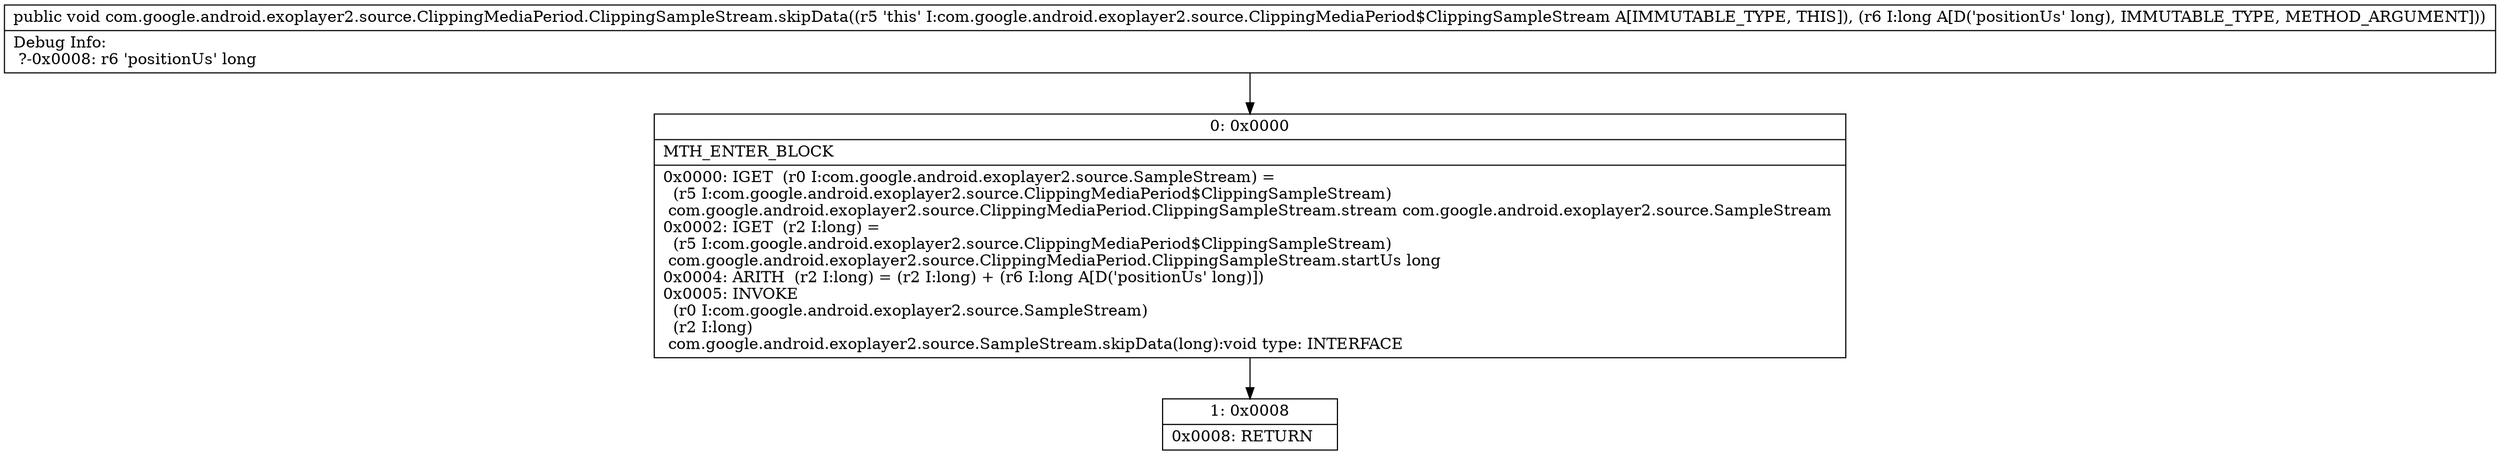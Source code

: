 digraph "CFG forcom.google.android.exoplayer2.source.ClippingMediaPeriod.ClippingSampleStream.skipData(J)V" {
Node_0 [shape=record,label="{0\:\ 0x0000|MTH_ENTER_BLOCK\l|0x0000: IGET  (r0 I:com.google.android.exoplayer2.source.SampleStream) = \l  (r5 I:com.google.android.exoplayer2.source.ClippingMediaPeriod$ClippingSampleStream)\l com.google.android.exoplayer2.source.ClippingMediaPeriod.ClippingSampleStream.stream com.google.android.exoplayer2.source.SampleStream \l0x0002: IGET  (r2 I:long) = \l  (r5 I:com.google.android.exoplayer2.source.ClippingMediaPeriod$ClippingSampleStream)\l com.google.android.exoplayer2.source.ClippingMediaPeriod.ClippingSampleStream.startUs long \l0x0004: ARITH  (r2 I:long) = (r2 I:long) + (r6 I:long A[D('positionUs' long)]) \l0x0005: INVOKE  \l  (r0 I:com.google.android.exoplayer2.source.SampleStream)\l  (r2 I:long)\l com.google.android.exoplayer2.source.SampleStream.skipData(long):void type: INTERFACE \l}"];
Node_1 [shape=record,label="{1\:\ 0x0008|0x0008: RETURN   \l}"];
MethodNode[shape=record,label="{public void com.google.android.exoplayer2.source.ClippingMediaPeriod.ClippingSampleStream.skipData((r5 'this' I:com.google.android.exoplayer2.source.ClippingMediaPeriod$ClippingSampleStream A[IMMUTABLE_TYPE, THIS]), (r6 I:long A[D('positionUs' long), IMMUTABLE_TYPE, METHOD_ARGUMENT]))  | Debug Info:\l  ?\-0x0008: r6 'positionUs' long\l}"];
MethodNode -> Node_0;
Node_0 -> Node_1;
}

